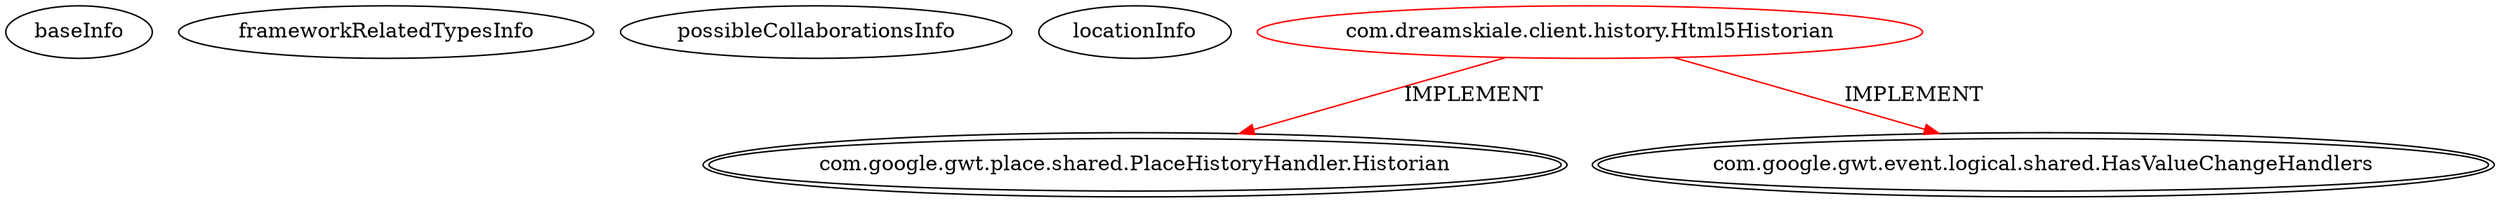digraph {
baseInfo[graphId=1025,category="extension_graph",isAnonymous=false,possibleRelation=false]
frameworkRelatedTypesInfo[0="com.google.gwt.place.shared.PlaceHistoryHandler.Historian",1="com.google.gwt.event.logical.shared.HasValueChangeHandlers"]
possibleCollaborationsInfo[]
locationInfo[projectName="carlos-aguayo-html5gwthistory",filePath="/carlos-aguayo-html5gwthistory/html5gwthistory-master/src/com/dreamskiale/client/history/Html5Historian.java",contextSignature="Html5Historian",graphId="1025"]
0[label="com.dreamskiale.client.history.Html5Historian",vertexType="ROOT_CLIENT_CLASS_DECLARATION",isFrameworkType=false,color=red]
1[label="com.google.gwt.place.shared.PlaceHistoryHandler.Historian",vertexType="FRAMEWORK_INTERFACE_TYPE",isFrameworkType=true,peripheries=2]
2[label="com.google.gwt.event.logical.shared.HasValueChangeHandlers",vertexType="FRAMEWORK_INTERFACE_TYPE",isFrameworkType=true,peripheries=2]
0->1[label="IMPLEMENT",color=red]
0->2[label="IMPLEMENT",color=red]
}
